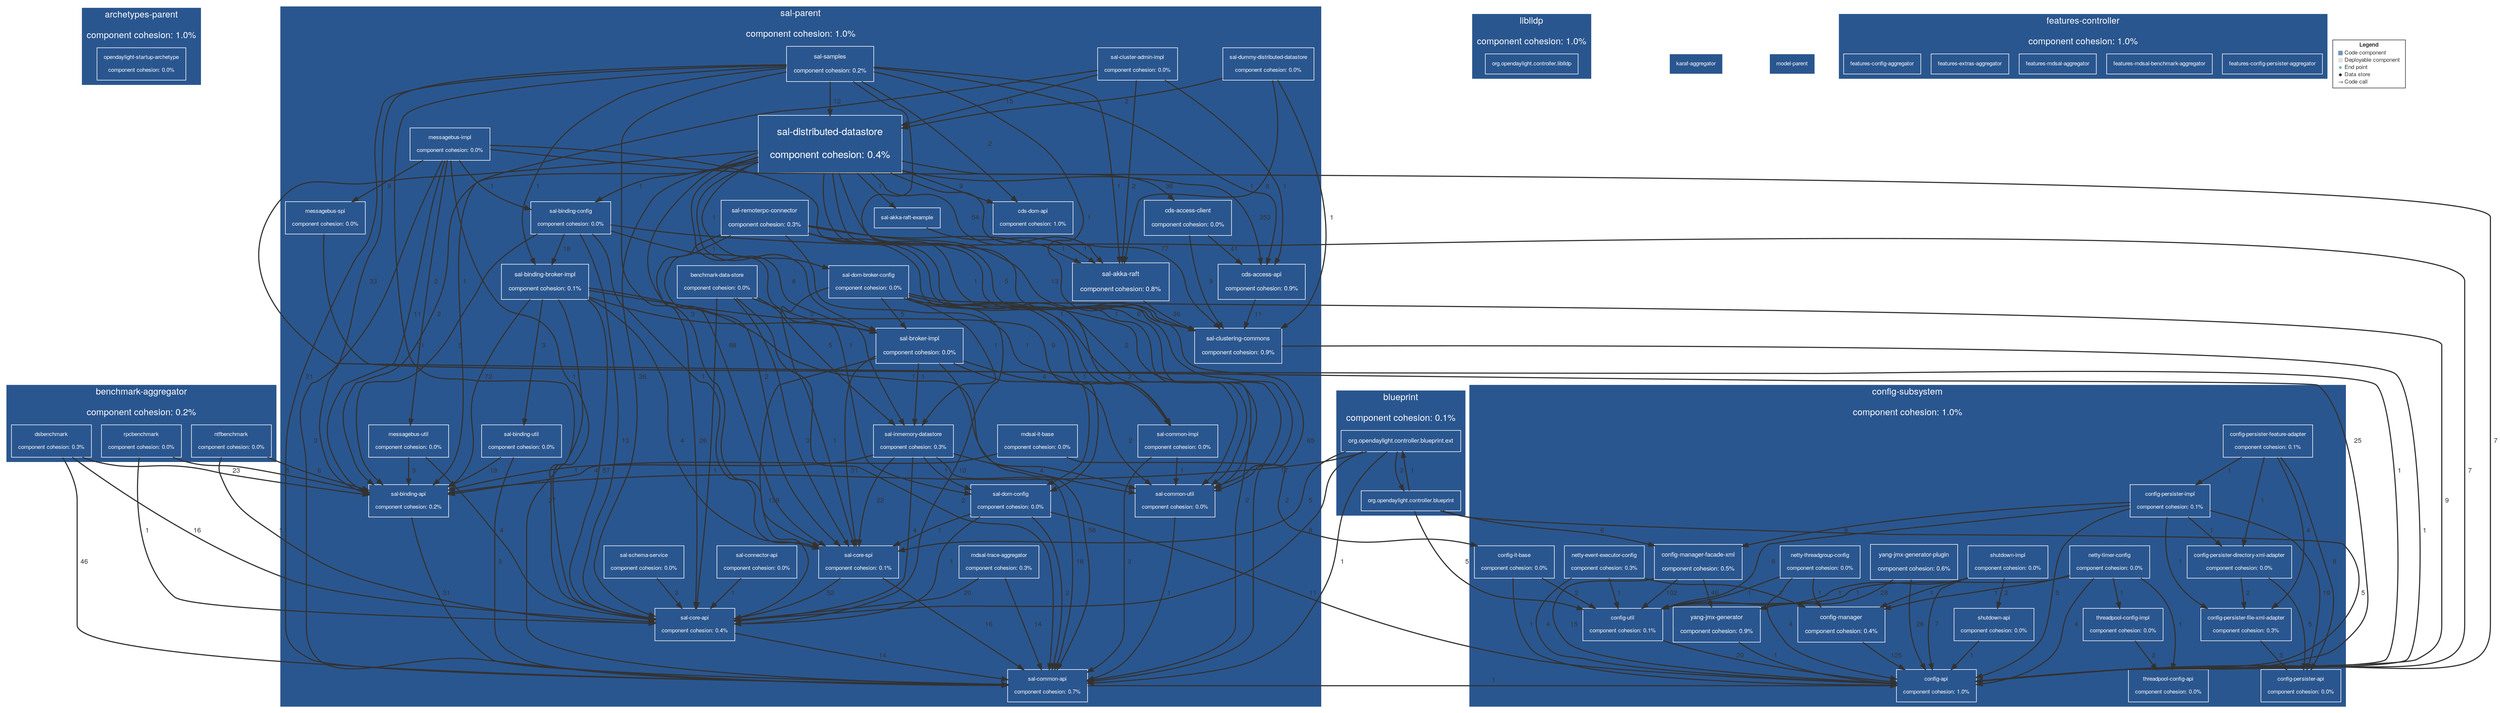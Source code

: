 digraph "Graph" {
compound=true
rankdir=TD
subgraph "cluster-org.opendaylight.controller.archetypes:archetypes-parent" {
style="filled"
color="#2A568F"
fontname="Helvetica Neue"
fontsize="16"
fontcolor="#FFFFFF"
label="archetypes-parent

component cohesion: 1.0%"
"org.opendaylight.controller:opendaylight-startup-archetype@org.opendaylight.controller.archetypes:archetypes-parent" [ shape="box" style="filled" fillcolor="#2A568F" penwidth="1" color="#FFFFFF" fontname="Helvetica Neue" fontcolor="#FFFFFF" fontsize="10" margin="0.16" label="opendaylight-startup-archetype

component cohesion: 0.0%" ]
}
subgraph "cluster-org.opendaylight.controller:config-subsystem" {
style="filled"
color="#2A568F"
fontname="Helvetica Neue"
fontsize="16"
fontcolor="#FFFFFF"
label="config-subsystem

component cohesion: 1.0%"
"org.opendaylight.controller:config-manager@org.opendaylight.controller:config-subsystem" [ shape="box" style="filled" fillcolor="#2A568F" penwidth="1" color="#FFFFFF" fontname="Helvetica Neue" fontcolor="#FFFFFF" fontsize="11" margin="0.176" label="config-manager

component cohesion: 0.4%" ]
"org.opendaylight.controller:threadpool-config-impl@org.opendaylight.controller:config-subsystem" [ shape="box" style="filled" fillcolor="#2A568F" penwidth="1" color="#FFFFFF" fontname="Helvetica Neue" fontcolor="#FFFFFF" fontsize="10" margin="0.16" label="threadpool-config-impl

component cohesion: 0.0%" ]
"org.opendaylight.controller:config-persister-file-xml-adapter@org.opendaylight.controller:config-subsystem" [ shape="box" style="filled" fillcolor="#2A568F" penwidth="1" color="#FFFFFF" fontname="Helvetica Neue" fontcolor="#FFFFFF" fontsize="10" margin="0.16" label="config-persister-file-xml-adapter

component cohesion: 0.3%" ]
"org.opendaylight.controller:netty-timer-config@org.opendaylight.controller:config-subsystem" [ shape="box" style="filled" fillcolor="#2A568F" penwidth="1" color="#FFFFFF" fontname="Helvetica Neue" fontcolor="#FFFFFF" fontsize="10" margin="0.16" label="netty-timer-config

component cohesion: 0.0%" ]
"org.opendaylight.controller:yang-jmx-generator-plugin@org.opendaylight.controller:config-subsystem" [ shape="box" style="filled" fillcolor="#2A568F" penwidth="1" color="#FFFFFF" fontname="Helvetica Neue" fontcolor="#FFFFFF" fontsize="11" margin="0.176" label="yang-jmx-generator-plugin

component cohesion: 0.6%" ]
"org.opendaylight.controller:config-util@org.opendaylight.controller:config-subsystem" [ shape="box" style="filled" fillcolor="#2A568F" penwidth="1" color="#FFFFFF" fontname="Helvetica Neue" fontcolor="#FFFFFF" fontsize="10" margin="0.16" label="config-util

component cohesion: 0.1%" ]
"org.opendaylight.controller:shutdown-api@org.opendaylight.controller:config-subsystem" [ shape="box" style="filled" fillcolor="#2A568F" penwidth="1" color="#FFFFFF" fontname="Helvetica Neue" fontcolor="#FFFFFF" fontsize="10" margin="0.16" label="shutdown-api

component cohesion: 0.0%" ]
"org.opendaylight.controller:config-persister-feature-adapter@org.opendaylight.controller:config-subsystem" [ shape="box" style="filled" fillcolor="#2A568F" penwidth="1" color="#FFFFFF" fontname="Helvetica Neue" fontcolor="#FFFFFF" fontsize="10" margin="0.16" label="config-persister-feature-adapter

component cohesion: 0.1%" ]
"org.opendaylight.controller:config-persister-directory-xml-adapter@org.opendaylight.controller:config-subsystem" [ shape="box" style="filled" fillcolor="#2A568F" penwidth="1" color="#FFFFFF" fontname="Helvetica Neue" fontcolor="#FFFFFF" fontsize="10" margin="0.16" label="config-persister-directory-xml-adapter

component cohesion: 0.0%" ]
"org.opendaylight.controller:config-api@org.opendaylight.controller:config-subsystem" [ shape="box" style="filled" fillcolor="#2A568F" penwidth="1" color="#FFFFFF" fontname="Helvetica Neue" fontcolor="#FFFFFF" fontsize="10" margin="0.16" label="config-api

component cohesion: 1.0%" ]
"org.opendaylight.controller:config-persister-api@org.opendaylight.controller:config-subsystem" [ shape="box" style="filled" fillcolor="#2A568F" penwidth="1" color="#FFFFFF" fontname="Helvetica Neue" fontcolor="#FFFFFF" fontsize="10" margin="0.16" label="config-persister-api

component cohesion: 0.0%" ]
"org.opendaylight.controller:threadpool-config-api@org.opendaylight.controller:config-subsystem" [ shape="box" style="filled" fillcolor="#2A568F" penwidth="1" color="#FFFFFF" fontname="Helvetica Neue" fontcolor="#FFFFFF" fontsize="10" margin="0.16" label="threadpool-config-api

component cohesion: 0.0%" ]
"org.opendaylight.controller:config-manager-facade-xml@org.opendaylight.controller:config-subsystem" [ shape="box" style="filled" fillcolor="#2A568F" penwidth="1" color="#FFFFFF" fontname="Helvetica Neue" fontcolor="#FFFFFF" fontsize="11" margin="0.176" label="config-manager-facade-xml

component cohesion: 0.5%" ]
"org.opendaylight.controller:shutdown-impl@org.opendaylight.controller:config-subsystem" [ shape="box" style="filled" fillcolor="#2A568F" penwidth="1" color="#FFFFFF" fontname="Helvetica Neue" fontcolor="#FFFFFF" fontsize="10" margin="0.16" label="shutdown-impl

component cohesion: 0.0%" ]
"org.opendaylight.controller:config-it-base@org.opendaylight.controller:config-subsystem" [ shape="box" style="filled" fillcolor="#2A568F" penwidth="1" color="#FFFFFF" fontname="Helvetica Neue" fontcolor="#FFFFFF" fontsize="10" margin="0.16" label="config-it-base

component cohesion: 0.0%" ]
"org.opendaylight.controller:config-persister-impl@org.opendaylight.controller:config-subsystem" [ shape="box" style="filled" fillcolor="#2A568F" penwidth="1" color="#FFFFFF" fontname="Helvetica Neue" fontcolor="#FFFFFF" fontsize="10" margin="0.16" label="config-persister-impl

component cohesion: 0.1%" ]
"org.opendaylight.controller:netty-threadgroup-config@org.opendaylight.controller:config-subsystem" [ shape="box" style="filled" fillcolor="#2A568F" penwidth="1" color="#FFFFFF" fontname="Helvetica Neue" fontcolor="#FFFFFF" fontsize="10" margin="0.16" label="netty-threadgroup-config

component cohesion: 0.0%" ]
"org.opendaylight.controller:netty-event-executor-config@org.opendaylight.controller:config-subsystem" [ shape="box" style="filled" fillcolor="#2A568F" penwidth="1" color="#FFFFFF" fontname="Helvetica Neue" fontcolor="#FFFFFF" fontsize="10" margin="0.16" label="netty-event-executor-config

component cohesion: 0.3%" ]
"org.opendaylight.controller:yang-jmx-generator@org.opendaylight.controller:config-subsystem" [ shape="box" style="filled" fillcolor="#2A568F" penwidth="1" color="#FFFFFF" fontname="Helvetica Neue" fontcolor="#FFFFFF" fontsize="11" margin="0.176" label="yang-jmx-generator

component cohesion: 0.9%" ]
}
subgraph "cluster-org.opendaylight.controller:benchmark-aggregator" {
style="filled"
color="#2A568F"
fontname="Helvetica Neue"
fontsize="16"
fontcolor="#FFFFFF"
label="benchmark-aggregator

component cohesion: 0.2%"
"org.opendaylight.controller:ntfbenchmark@org.opendaylight.controller:benchmark-aggregator" [ shape="box" style="filled" fillcolor="#2A568F" penwidth="1" color="#FFFFFF" fontname="Helvetica Neue" fontcolor="#FFFFFF" fontsize="10" margin="0.16" label="ntfbenchmark

component cohesion: 0.0%" ]
"org.opendaylight.controller:rpcbenchmark@org.opendaylight.controller:benchmark-aggregator" [ shape="box" style="filled" fillcolor="#2A568F" penwidth="1" color="#FFFFFF" fontname="Helvetica Neue" fontcolor="#FFFFFF" fontsize="10" margin="0.16" label="rpcbenchmark

component cohesion: 0.0%" ]
"org.opendaylight.controller:dsbenchmark@org.opendaylight.controller:benchmark-aggregator" [ shape="box" style="filled" fillcolor="#2A568F" penwidth="1" color="#FFFFFF" fontname="Helvetica Neue" fontcolor="#FFFFFF" fontsize="10" margin="0.16" label="dsbenchmark

component cohesion: 0.3%" ]
}
subgraph "cluster-org.opendaylight.controller:blueprint" {
style="filled"
color="#2A568F"
fontname="Helvetica Neue"
fontsize="16"
fontcolor="#FFFFFF"
label="blueprint

component cohesion: 0.1%"
"org.opendaylight.controller.blueprint.ext@org.opendaylight.controller:blueprint" [ shape="box" style="filled" fillcolor="#2A568F" penwidth="1" color="#FFFFFF" fontname="Helvetica Neue" fontcolor="#FFFFFF" fontsize="11" margin="0.176" label="org.opendaylight.controller.blueprint.ext" ]
"org.opendaylight.controller.blueprint@org.opendaylight.controller:blueprint" [ shape="box" style="filled" fillcolor="#2A568F" penwidth="1" color="#FFFFFF" fontname="Helvetica Neue" fontcolor="#FFFFFF" fontsize="10" margin="0.16" label="org.opendaylight.controller.blueprint" ]
}
subgraph "cluster-org.opendaylight.controller:liblldp" {
style="filled"
color="#2A568F"
fontname="Helvetica Neue"
fontsize="16"
fontcolor="#FFFFFF"
label="liblldp

component cohesion: 1.0%"
"org.opendaylight.controller.liblldp@org.opendaylight.controller:liblldp" [ shape="box" style="filled" fillcolor="#2A568F" penwidth="1" color="#FFFFFF" fontname="Helvetica Neue" fontcolor="#FFFFFF" fontsize="10" margin="0.16" label="org.opendaylight.controller.liblldp" ]
}
"org.opendaylight.controller:karaf-aggregator@NOT_DEPLOYED" [ shape="box" style="filled" fillcolor="#2A568F" penwidth="1" color="#FFFFFF" fontname="Helvetica Neue" fontcolor="#FFFFFF" fontsize="10" margin="0.16" label="karaf-aggregator" ]
"org.opendaylight.controller.model:model-parent@NOT_DEPLOYED" [ shape="box" style="filled" fillcolor="#2A568F" penwidth="1" color="#FFFFFF" fontname="Helvetica Neue" fontcolor="#FFFFFF" fontsize="10" margin="0.16" label="model-parent" ]
subgraph "cluster-org.opendaylight.controller:sal-parent" {
style="filled"
color="#2A568F"
fontname="Helvetica Neue"
fontsize="16"
fontcolor="#FFFFFF"
label="sal-parent

component cohesion: 1.0%"
"org.opendaylight.controller:sal-core-spi@org.opendaylight.controller:sal-parent" [ shape="box" style="filled" fillcolor="#2A568F" penwidth="1" color="#FFFFFF" fontname="Helvetica Neue" fontcolor="#FFFFFF" fontsize="10" margin="0.16" label="sal-core-spi

component cohesion: 0.1%" ]
"org.opendaylight.controller:sal-dom-broker-config@org.opendaylight.controller:sal-parent" [ shape="box" style="filled" fillcolor="#2A568F" penwidth="1" color="#FFFFFF" fontname="Helvetica Neue" fontcolor="#FFFFFF" fontsize="10" margin="0.16" label="sal-dom-broker-config

component cohesion: 0.0%" ]
"org.opendaylight.controller:sal-dom-config@org.opendaylight.controller:sal-parent" [ shape="box" style="filled" fillcolor="#2A568F" penwidth="1" color="#FFFFFF" fontname="Helvetica Neue" fontcolor="#FFFFFF" fontsize="10" margin="0.16" label="sal-dom-config

component cohesion: 0.0%" ]
"org.opendaylight.controller:sal-cluster-admin-impl@org.opendaylight.controller:sal-parent" [ shape="box" style="filled" fillcolor="#2A568F" penwidth="1" color="#FFFFFF" fontname="Helvetica Neue" fontcolor="#FFFFFF" fontsize="10" margin="0.16" label="sal-cluster-admin-impl

component cohesion: 0.0%" ]
"org.opendaylight.controller:cds-access-client@org.opendaylight.controller:sal-parent" [ shape="box" style="filled" fillcolor="#2A568F" penwidth="1" color="#FFFFFF" fontname="Helvetica Neue" fontcolor="#FFFFFF" fontsize="11" margin="0.176" label="cds-access-client

component cohesion: 0.0%" ]
"org.opendaylight.controller:sal-binding-broker-impl@org.opendaylight.controller:sal-parent" [ shape="box" style="filled" fillcolor="#2A568F" penwidth="1" color="#FFFFFF" fontname="Helvetica Neue" fontcolor="#FFFFFF" fontsize="11" margin="0.176" label="sal-binding-broker-impl

component cohesion: 0.1%" ]
"org.opendaylight.controller:sal-core-api@org.opendaylight.controller:sal-parent" [ shape="box" style="filled" fillcolor="#2A568F" penwidth="1" color="#FFFFFF" fontname="Helvetica Neue" fontcolor="#FFFFFF" fontsize="10" margin="0.16" label="sal-core-api

component cohesion: 0.4%" ]
"org.opendaylight.controller:sal-remoterpc-connector@org.opendaylight.controller:sal-parent" [ shape="box" style="filled" fillcolor="#2A568F" penwidth="1" color="#FFFFFF" fontname="Helvetica Neue" fontcolor="#FFFFFF" fontsize="11" margin="0.176" label="sal-remoterpc-connector

component cohesion: 0.3%" ]
"org.opendaylight.controller:cds-dom-api@org.opendaylight.controller:sal-parent" [ shape="box" style="filled" fillcolor="#2A568F" penwidth="1" color="#FFFFFF" fontname="Helvetica Neue" fontcolor="#FFFFFF" fontsize="10" margin="0.16" label="cds-dom-api

component cohesion: 1.0%" ]
"org.opendaylight.controller:sal-common-impl@org.opendaylight.controller:sal-parent" [ shape="box" style="filled" fillcolor="#2A568F" penwidth="1" color="#FFFFFF" fontname="Helvetica Neue" fontcolor="#FFFFFF" fontsize="10" margin="0.16" label="sal-common-impl

component cohesion: 0.0%" ]
"org.opendaylight.controller:sal-clustering-commons@org.opendaylight.controller:sal-parent" [ shape="box" style="filled" fillcolor="#2A568F" penwidth="1" color="#FFFFFF" fontname="Helvetica Neue" fontcolor="#FFFFFF" fontsize="11" margin="0.176" label="sal-clustering-commons

component cohesion: 0.9%" ]
"org.opendaylight.controller:sal-broker-impl@org.opendaylight.controller:sal-parent" [ shape="box" style="filled" fillcolor="#2A568F" penwidth="1" color="#FFFFFF" fontname="Helvetica Neue" fontcolor="#FFFFFF" fontsize="11" margin="0.176" label="sal-broker-impl

component cohesion: 0.0%" ]
"org.opendaylight.controller:messagebus-spi@org.opendaylight.controller:sal-parent" [ shape="box" style="filled" fillcolor="#2A568F" penwidth="1" color="#FFFFFF" fontname="Helvetica Neue" fontcolor="#FFFFFF" fontsize="10" margin="0.16" label="messagebus-spi

component cohesion: 0.0%" ]
"org.opendaylight.controller:mdsal-trace-aggregator@org.opendaylight.controller:sal-parent" [ shape="box" style="filled" fillcolor="#2A568F" penwidth="1" color="#FFFFFF" fontname="Helvetica Neue" fontcolor="#FFFFFF" fontsize="10" margin="0.16" label="mdsal-trace-aggregator

component cohesion: 0.3%" ]
"org.opendaylight.controller:sal-binding-util@org.opendaylight.controller:sal-parent" [ shape="box" style="filled" fillcolor="#2A568F" penwidth="1" color="#FFFFFF" fontname="Helvetica Neue" fontcolor="#FFFFFF" fontsize="10" margin="0.16" label="sal-binding-util

component cohesion: 0.0%" ]
"org.opendaylight.controller:messagebus-impl@org.opendaylight.controller:sal-parent" [ shape="box" style="filled" fillcolor="#2A568F" penwidth="1" color="#FFFFFF" fontname="Helvetica Neue" fontcolor="#FFFFFF" fontsize="10" margin="0.16" label="messagebus-impl

component cohesion: 0.0%" ]
"org.opendaylight.controller:messagebus-util@org.opendaylight.controller:sal-parent" [ shape="box" style="filled" fillcolor="#2A568F" penwidth="1" color="#FFFFFF" fontname="Helvetica Neue" fontcolor="#FFFFFF" fontsize="10" margin="0.16" label="messagebus-util

component cohesion: 0.0%" ]
"org.opendaylight.controller:sal-binding-config@org.opendaylight.controller:sal-parent" [ shape="box" style="filled" fillcolor="#2A568F" penwidth="1" color="#FFFFFF" fontname="Helvetica Neue" fontcolor="#FFFFFF" fontsize="10" margin="0.16" label="sal-binding-config

component cohesion: 0.0%" ]
"org.opendaylight.controller:sal-binding-api@org.opendaylight.controller:sal-parent" [ shape="box" style="filled" fillcolor="#2A568F" penwidth="1" color="#FFFFFF" fontname="Helvetica Neue" fontcolor="#FFFFFF" fontsize="10" margin="0.16" label="sal-binding-api

component cohesion: 0.2%" ]
"org.opendaylight.controller:benchmark-data-store@org.opendaylight.controller:sal-parent" [ shape="box" style="filled" fillcolor="#2A568F" penwidth="1" color="#FFFFFF" fontname="Helvetica Neue" fontcolor="#FFFFFF" fontsize="10" margin="0.16" label="benchmark-data-store

component cohesion: 0.0%" ]
"org.opendaylight.controller:sal-inmemory-datastore@org.opendaylight.controller:sal-parent" [ shape="box" style="filled" fillcolor="#2A568F" penwidth="1" color="#FFFFFF" fontname="Helvetica Neue" fontcolor="#FFFFFF" fontsize="10" margin="0.16" label="sal-inmemory-datastore

component cohesion: 0.3%" ]
"org.opendaylight.controller.samples:sal-samples@org.opendaylight.controller:sal-parent" [ shape="box" style="filled" fillcolor="#2A568F" penwidth="1" color="#FFFFFF" fontname="Helvetica Neue" fontcolor="#FFFFFF" fontsize="11" margin="0.176" label="sal-samples

component cohesion: 0.2%" ]
"org.opendaylight.controller:sal-dummy-distributed-datastore@org.opendaylight.controller:sal-parent" [ shape="box" style="filled" fillcolor="#2A568F" penwidth="1" color="#FFFFFF" fontname="Helvetica Neue" fontcolor="#FFFFFF" fontsize="10" margin="0.16" label="sal-dummy-distributed-datastore

component cohesion: 0.0%" ]
"org.opendaylight.controller:sal-common-api@org.opendaylight.controller:sal-parent" [ shape="box" style="filled" fillcolor="#2A568F" penwidth="1" color="#FFFFFF" fontname="Helvetica Neue" fontcolor="#FFFFFF" fontsize="10" margin="0.16" label="sal-common-api

component cohesion: 0.7%" ]
"org.opendaylight.controller:sal-connector-api@org.opendaylight.controller:sal-parent" [ shape="box" style="filled" fillcolor="#2A568F" penwidth="1" color="#FFFFFF" fontname="Helvetica Neue" fontcolor="#FFFFFF" fontsize="10" margin="0.16" label="sal-connector-api

component cohesion: 0.0%" ]
"org.opendaylight.controller:sal-akka-raft@org.opendaylight.controller:sal-parent" [ shape="box" style="filled" fillcolor="#2A568F" penwidth="1" color="#FFFFFF" fontname="Helvetica Neue" fontcolor="#FFFFFF" fontsize="12" margin="0.192" label="sal-akka-raft

component cohesion: 0.8%" ]
"org.opendaylight.controller:mdsal-it-base@org.opendaylight.controller:sal-parent" [ shape="box" style="filled" fillcolor="#2A568F" penwidth="1" color="#FFFFFF" fontname="Helvetica Neue" fontcolor="#FFFFFF" fontsize="10" margin="0.16" label="mdsal-it-base

component cohesion: 0.0%" ]
"org.opendaylight.controller:sal-schema-service@org.opendaylight.controller:sal-parent" [ shape="box" style="filled" fillcolor="#2A568F" penwidth="1" color="#FFFFFF" fontname="Helvetica Neue" fontcolor="#FFFFFF" fontsize="10" margin="0.16" label="sal-schema-service

component cohesion: 0.0%" ]
"org.opendaylight.controller:sal-akka-raft-example@org.opendaylight.controller:sal-parent" [ shape="box" style="filled" fillcolor="#2A568F" penwidth="1" color="#FFFFFF" fontname="Helvetica Neue" fontcolor="#FFFFFF" fontsize="10" margin="0.16" label="sal-akka-raft-example" ]
"org.opendaylight.controller:sal-common-util@org.opendaylight.controller:sal-parent" [ shape="box" style="filled" fillcolor="#2A568F" penwidth="1" color="#FFFFFF" fontname="Helvetica Neue" fontcolor="#FFFFFF" fontsize="10" margin="0.16" label="sal-common-util

component cohesion: 0.0%" ]
"org.opendaylight.controller:cds-access-api@org.opendaylight.controller:sal-parent" [ shape="box" style="filled" fillcolor="#2A568F" penwidth="1" color="#FFFFFF" fontname="Helvetica Neue" fontcolor="#FFFFFF" fontsize="11" margin="0.176" label="cds-access-api

component cohesion: 0.9%" ]
"org.opendaylight.controller:sal-distributed-datastore@org.opendaylight.controller:sal-parent" [ shape="box" style="filled" fillcolor="#2A568F" penwidth="1" color="#FFFFFF" fontname="Helvetica Neue" fontcolor="#FFFFFF" fontsize="18" margin="0.28800000000000003" label="sal-distributed-datastore

component cohesion: 0.4%" ]
}
subgraph "cluster-org.opendaylight.controller:features-controller" {
style="filled"
color="#2A568F"
fontname="Helvetica Neue"
fontsize="16"
fontcolor="#FFFFFF"
label="features-controller

component cohesion: 1.0%"
"org.opendaylight.controller:features-config-persister-aggregator@org.opendaylight.controller:features-controller" [ shape="box" style="filled" fillcolor="#2A568F" penwidth="1" color="#FFFFFF" fontname="Helvetica Neue" fontcolor="#FFFFFF" fontsize="10" margin="0.16" label="features-config-persister-aggregator" ]
"org.opendaylight.controller:features-mdsal-benchmark-aggregator@org.opendaylight.controller:features-controller" [ shape="box" style="filled" fillcolor="#2A568F" penwidth="1" color="#FFFFFF" fontname="Helvetica Neue" fontcolor="#FFFFFF" fontsize="10" margin="0.16" label="features-mdsal-benchmark-aggregator" ]
"org.opendaylight.controller:features-mdsal-aggregator@org.opendaylight.controller:features-controller" [ shape="box" style="filled" fillcolor="#2A568F" penwidth="1" color="#FFFFFF" fontname="Helvetica Neue" fontcolor="#FFFFFF" fontsize="10" margin="0.16" label="features-mdsal-aggregator" ]
"org.opendaylight.controller:features-extras-aggregator@org.opendaylight.controller:features-controller" [ shape="box" style="filled" fillcolor="#2A568F" penwidth="1" color="#FFFFFF" fontname="Helvetica Neue" fontcolor="#FFFFFF" fontsize="10" margin="0.16" label="features-extras-aggregator" ]
"org.opendaylight.controller:features-config-aggregator@org.opendaylight.controller:features-controller" [ shape="box" style="filled" fillcolor="#2A568F" penwidth="1" color="#FFFFFF" fontname="Helvetica Neue" fontcolor="#FFFFFF" fontsize="10" margin="0.16" label="features-config-aggregator" ]
}
"org.opendaylight.controller:config-manager@org.opendaylight.controller:config-subsystem" -> "org.opendaylight.controller:config-api@org.opendaylight.controller:config-subsystem" [ penwidth="2" color="#323232" fontcolor="#323232" fontname="Helvetica Neue" fontsize="12" label="  125" ]
"org.opendaylight.controller:threadpool-config-impl@org.opendaylight.controller:config-subsystem" -> "org.opendaylight.controller:threadpool-config-api@org.opendaylight.controller:config-subsystem" [ penwidth="2" color="#323232" fontcolor="#323232" fontname="Helvetica Neue" fontsize="12" label="  3" ]
"org.opendaylight.controller:config-persister-file-xml-adapter@org.opendaylight.controller:config-subsystem" -> "org.opendaylight.controller:config-persister-api@org.opendaylight.controller:config-subsystem" [ penwidth="2" color="#323232" fontcolor="#323232" fontname="Helvetica Neue" fontsize="12" label="  5" ]
"org.opendaylight.controller:netty-timer-config@org.opendaylight.controller:config-subsystem" -> "org.opendaylight.controller:config-manager@org.opendaylight.controller:config-subsystem" [ penwidth="2" color="#323232" fontcolor="#323232" fontname="Helvetica Neue" fontsize="12" label="  1" ]
"org.opendaylight.controller:netty-timer-config@org.opendaylight.controller:config-subsystem" -> "org.opendaylight.controller:threadpool-config-impl@org.opendaylight.controller:config-subsystem" [ penwidth="2" color="#323232" fontcolor="#323232" fontname="Helvetica Neue" fontsize="12" label="  1" ]
"org.opendaylight.controller:netty-timer-config@org.opendaylight.controller:config-subsystem" -> "org.opendaylight.controller:config-util@org.opendaylight.controller:config-subsystem" [ penwidth="2" color="#323232" fontcolor="#323232" fontname="Helvetica Neue" fontsize="12" label="  1" ]
"org.opendaylight.controller:netty-timer-config@org.opendaylight.controller:config-subsystem" -> "org.opendaylight.controller:config-api@org.opendaylight.controller:config-subsystem" [ penwidth="2" color="#323232" fontcolor="#323232" fontname="Helvetica Neue" fontsize="12" label="  4" ]
"org.opendaylight.controller:netty-timer-config@org.opendaylight.controller:config-subsystem" -> "org.opendaylight.controller:threadpool-config-api@org.opendaylight.controller:config-subsystem" [ penwidth="2" color="#323232" fontcolor="#323232" fontname="Helvetica Neue" fontsize="12" label="  1" ]
"org.opendaylight.controller:yang-jmx-generator-plugin@org.opendaylight.controller:config-subsystem" -> "org.opendaylight.controller:config-api@org.opendaylight.controller:config-subsystem" [ penwidth="2" color="#323232" fontcolor="#323232" fontname="Helvetica Neue" fontsize="12" label="  28" ]
"org.opendaylight.controller:yang-jmx-generator-plugin@org.opendaylight.controller:config-subsystem" -> "org.opendaylight.controller:yang-jmx-generator@org.opendaylight.controller:config-subsystem" [ penwidth="2" color="#323232" fontcolor="#323232" fontname="Helvetica Neue" fontsize="12" label="  28" ]
"org.opendaylight.controller:config-util@org.opendaylight.controller:config-subsystem" -> "org.opendaylight.controller:config-api@org.opendaylight.controller:config-subsystem" [ penwidth="2" color="#323232" fontcolor="#323232" fontname="Helvetica Neue" fontsize="12" label="  20" ]
"org.opendaylight.controller:shutdown-api@org.opendaylight.controller:config-subsystem" -> "org.opendaylight.controller:config-api@org.opendaylight.controller:config-subsystem" [ penwidth="2" color="#323232" fontcolor="#323232" fontname="Helvetica Neue" fontsize="12" label="  1" ]
"org.opendaylight.controller:config-persister-feature-adapter@org.opendaylight.controller:config-subsystem" -> "org.opendaylight.controller:config-persister-file-xml-adapter@org.opendaylight.controller:config-subsystem" [ penwidth="2" color="#323232" fontcolor="#323232" fontname="Helvetica Neue" fontsize="12" label="  4" ]
"org.opendaylight.controller:config-persister-feature-adapter@org.opendaylight.controller:config-subsystem" -> "org.opendaylight.controller:config-persister-directory-xml-adapter@org.opendaylight.controller:config-subsystem" [ penwidth="2" color="#323232" fontcolor="#323232" fontname="Helvetica Neue" fontsize="12" label="  1" ]
"org.opendaylight.controller:config-persister-feature-adapter@org.opendaylight.controller:config-subsystem" -> "org.opendaylight.controller:config-persister-api@org.opendaylight.controller:config-subsystem" [ penwidth="2" color="#323232" fontcolor="#323232" fontname="Helvetica Neue" fontsize="12" label="  8" ]
"org.opendaylight.controller:config-persister-feature-adapter@org.opendaylight.controller:config-subsystem" -> "org.opendaylight.controller:config-persister-impl@org.opendaylight.controller:config-subsystem" [ penwidth="2" color="#323232" fontcolor="#323232" fontname="Helvetica Neue" fontsize="12" label="  1" ]
"org.opendaylight.controller:config-persister-directory-xml-adapter@org.opendaylight.controller:config-subsystem" -> "org.opendaylight.controller:config-persister-file-xml-adapter@org.opendaylight.controller:config-subsystem" [ penwidth="2" color="#323232" fontcolor="#323232" fontname="Helvetica Neue" fontsize="12" label="  2" ]
"org.opendaylight.controller:config-persister-directory-xml-adapter@org.opendaylight.controller:config-subsystem" -> "org.opendaylight.controller:config-persister-api@org.opendaylight.controller:config-subsystem" [ penwidth="2" color="#323232" fontcolor="#323232" fontname="Helvetica Neue" fontsize="12" label="  5" ]
"org.opendaylight.controller:config-manager-facade-xml@org.opendaylight.controller:config-subsystem" -> "org.opendaylight.controller:config-util@org.opendaylight.controller:config-subsystem" [ penwidth="2" color="#323232" fontcolor="#323232" fontname="Helvetica Neue" fontsize="12" label="  102" ]
"org.opendaylight.controller:config-manager-facade-xml@org.opendaylight.controller:config-subsystem" -> "org.opendaylight.controller:config-api@org.opendaylight.controller:config-subsystem" [ penwidth="2" color="#323232" fontcolor="#323232" fontname="Helvetica Neue" fontsize="12" label="  15" ]
"org.opendaylight.controller:config-manager-facade-xml@org.opendaylight.controller:config-subsystem" -> "org.opendaylight.controller:yang-jmx-generator@org.opendaylight.controller:config-subsystem" [ penwidth="2" color="#323232" fontcolor="#323232" fontname="Helvetica Neue" fontsize="12" label="  46" ]
"org.opendaylight.controller:shutdown-impl@org.opendaylight.controller:config-subsystem" -> "org.opendaylight.controller:config-manager@org.opendaylight.controller:config-subsystem" [ penwidth="2" color="#323232" fontcolor="#323232" fontname="Helvetica Neue" fontsize="12" label="  1" ]
"org.opendaylight.controller:shutdown-impl@org.opendaylight.controller:config-subsystem" -> "org.opendaylight.controller:config-util@org.opendaylight.controller:config-subsystem" [ penwidth="2" color="#323232" fontcolor="#323232" fontname="Helvetica Neue" fontsize="12" label="  1" ]
"org.opendaylight.controller:shutdown-impl@org.opendaylight.controller:config-subsystem" -> "org.opendaylight.controller:shutdown-api@org.opendaylight.controller:config-subsystem" [ penwidth="2" color="#323232" fontcolor="#323232" fontname="Helvetica Neue" fontsize="12" label="  2" ]
"org.opendaylight.controller:shutdown-impl@org.opendaylight.controller:config-subsystem" -> "org.opendaylight.controller:config-api@org.opendaylight.controller:config-subsystem" [ penwidth="2" color="#323232" fontcolor="#323232" fontname="Helvetica Neue" fontsize="12" label="  7" ]
"org.opendaylight.controller:config-it-base@org.opendaylight.controller:config-subsystem" -> "org.opendaylight.controller:config-util@org.opendaylight.controller:config-subsystem" [ penwidth="2" color="#323232" fontcolor="#323232" fontname="Helvetica Neue" fontsize="12" label="  2" ]
"org.opendaylight.controller:config-it-base@org.opendaylight.controller:config-subsystem" -> "org.opendaylight.controller:config-api@org.opendaylight.controller:config-subsystem" [ penwidth="2" color="#323232" fontcolor="#323232" fontname="Helvetica Neue" fontsize="12" label="  1" ]
"org.opendaylight.controller:config-persister-impl@org.opendaylight.controller:config-subsystem" -> "org.opendaylight.controller:config-persister-file-xml-adapter@org.opendaylight.controller:config-subsystem" [ penwidth="2" color="#323232" fontcolor="#323232" fontname="Helvetica Neue" fontsize="12" label="  1" ]
"org.opendaylight.controller:config-persister-impl@org.opendaylight.controller:config-subsystem" -> "org.opendaylight.controller:config-util@org.opendaylight.controller:config-subsystem" [ penwidth="2" color="#323232" fontcolor="#323232" fontname="Helvetica Neue" fontsize="12" label="  8" ]
"org.opendaylight.controller:config-persister-impl@org.opendaylight.controller:config-subsystem" -> "org.opendaylight.controller:config-persister-directory-xml-adapter@org.opendaylight.controller:config-subsystem" [ penwidth="2" color="#323232" fontcolor="#323232" fontname="Helvetica Neue" fontsize="12" label="  1" ]
"org.opendaylight.controller:config-persister-impl@org.opendaylight.controller:config-subsystem" -> "org.opendaylight.controller:config-api@org.opendaylight.controller:config-subsystem" [ penwidth="2" color="#323232" fontcolor="#323232" fontname="Helvetica Neue" fontsize="12" label="  5" ]
"org.opendaylight.controller:config-persister-impl@org.opendaylight.controller:config-subsystem" -> "org.opendaylight.controller:config-persister-api@org.opendaylight.controller:config-subsystem" [ penwidth="2" color="#323232" fontcolor="#323232" fontname="Helvetica Neue" fontsize="12" label="  19" ]
"org.opendaylight.controller:config-persister-impl@org.opendaylight.controller:config-subsystem" -> "org.opendaylight.controller:config-manager-facade-xml@org.opendaylight.controller:config-subsystem" [ penwidth="2" color="#323232" fontcolor="#323232" fontname="Helvetica Neue" fontsize="12" label="  8" ]
"org.opendaylight.controller:netty-threadgroup-config@org.opendaylight.controller:config-subsystem" -> "org.opendaylight.controller:config-manager@org.opendaylight.controller:config-subsystem" [ penwidth="2" color="#323232" fontcolor="#323232" fontname="Helvetica Neue" fontsize="12" label="  1" ]
"org.opendaylight.controller:netty-threadgroup-config@org.opendaylight.controller:config-subsystem" -> "org.opendaylight.controller:config-util@org.opendaylight.controller:config-subsystem" [ penwidth="2" color="#323232" fontcolor="#323232" fontname="Helvetica Neue" fontsize="12" label="  1" ]
"org.opendaylight.controller:netty-threadgroup-config@org.opendaylight.controller:config-subsystem" -> "org.opendaylight.controller:config-api@org.opendaylight.controller:config-subsystem" [ penwidth="2" color="#323232" fontcolor="#323232" fontname="Helvetica Neue" fontsize="12" label="  4" ]
"org.opendaylight.controller:netty-event-executor-config@org.opendaylight.controller:config-subsystem" -> "org.opendaylight.controller:config-manager@org.opendaylight.controller:config-subsystem" [ penwidth="2" color="#323232" fontcolor="#323232" fontname="Helvetica Neue" fontsize="12" label="  1" ]
"org.opendaylight.controller:netty-event-executor-config@org.opendaylight.controller:config-subsystem" -> "org.opendaylight.controller:config-util@org.opendaylight.controller:config-subsystem" [ penwidth="2" color="#323232" fontcolor="#323232" fontname="Helvetica Neue" fontsize="12" label="  1" ]
"org.opendaylight.controller:netty-event-executor-config@org.opendaylight.controller:config-subsystem" -> "org.opendaylight.controller:config-api@org.opendaylight.controller:config-subsystem" [ penwidth="2" color="#323232" fontcolor="#323232" fontname="Helvetica Neue" fontsize="12" label="  4" ]
"org.opendaylight.controller:yang-jmx-generator@org.opendaylight.controller:config-subsystem" -> "org.opendaylight.controller:config-api@org.opendaylight.controller:config-subsystem" [ penwidth="2" color="#323232" fontcolor="#323232" fontname="Helvetica Neue" fontsize="12" label="  1" ]
"org.opendaylight.controller:ntfbenchmark@org.opendaylight.controller:benchmark-aggregator" -> "org.opendaylight.controller:sal-core-api@org.opendaylight.controller:sal-parent" [ penwidth="2" color="#323232" fontcolor="#323232" fontname="Helvetica Neue" fontsize="12" label="  1" ]
"org.opendaylight.controller:ntfbenchmark@org.opendaylight.controller:benchmark-aggregator" -> "org.opendaylight.controller:sal-binding-api@org.opendaylight.controller:sal-parent" [ penwidth="2" color="#323232" fontcolor="#323232" fontname="Helvetica Neue" fontsize="12" label="  6" ]
"org.opendaylight.controller:rpcbenchmark@org.opendaylight.controller:benchmark-aggregator" -> "org.opendaylight.controller:sal-core-api@org.opendaylight.controller:sal-parent" [ penwidth="2" color="#323232" fontcolor="#323232" fontname="Helvetica Neue" fontsize="12" label="  1" ]
"org.opendaylight.controller:rpcbenchmark@org.opendaylight.controller:benchmark-aggregator" -> "org.opendaylight.controller:sal-binding-api@org.opendaylight.controller:sal-parent" [ penwidth="2" color="#323232" fontcolor="#323232" fontname="Helvetica Neue" fontsize="12" label="  5" ]
"org.opendaylight.controller:dsbenchmark@org.opendaylight.controller:benchmark-aggregator" -> "org.opendaylight.controller:sal-core-api@org.opendaylight.controller:sal-parent" [ penwidth="2" color="#323232" fontcolor="#323232" fontname="Helvetica Neue" fontsize="12" label="  16" ]
"org.opendaylight.controller:dsbenchmark@org.opendaylight.controller:benchmark-aggregator" -> "org.opendaylight.controller:sal-binding-api@org.opendaylight.controller:sal-parent" [ penwidth="2" color="#323232" fontcolor="#323232" fontname="Helvetica Neue" fontsize="12" label="  23" ]
"org.opendaylight.controller:dsbenchmark@org.opendaylight.controller:benchmark-aggregator" -> "org.opendaylight.controller:sal-common-api@org.opendaylight.controller:sal-parent" [ penwidth="2" color="#323232" fontcolor="#323232" fontname="Helvetica Neue" fontsize="12" label="  46" ]
"org.opendaylight.controller.blueprint.ext@org.opendaylight.controller:blueprint" -> "org.opendaylight.controller.blueprint@org.opendaylight.controller:blueprint" [ penwidth="2" color="#323232" fontcolor="#323232" fontname="Helvetica Neue" fontsize="12" label="  3" ]
"org.opendaylight.controller.blueprint.ext@org.opendaylight.controller:blueprint" -> "org.opendaylight.controller:sal-core-spi@org.opendaylight.controller:sal-parent" [ penwidth="2" color="#323232" fontcolor="#323232" fontname="Helvetica Neue" fontsize="12" label="  5" ]
"org.opendaylight.controller.blueprint.ext@org.opendaylight.controller:blueprint" -> "org.opendaylight.controller:sal-core-api@org.opendaylight.controller:sal-parent" [ penwidth="2" color="#323232" fontcolor="#323232" fontname="Helvetica Neue" fontsize="12" label="  8" ]
"org.opendaylight.controller.blueprint.ext@org.opendaylight.controller:blueprint" -> "org.opendaylight.controller:sal-binding-api@org.opendaylight.controller:sal-parent" [ penwidth="2" color="#323232" fontcolor="#323232" fontname="Helvetica Neue" fontsize="12" label="  17" ]
"org.opendaylight.controller.blueprint.ext@org.opendaylight.controller:blueprint" -> "org.opendaylight.controller:sal-common-api@org.opendaylight.controller:sal-parent" [ penwidth="2" color="#323232" fontcolor="#323232" fontname="Helvetica Neue" fontsize="12" label="  1" ]
"org.opendaylight.controller.blueprint@org.opendaylight.controller:blueprint" -> "org.opendaylight.controller:config-util@org.opendaylight.controller:config-subsystem" [ penwidth="2" color="#323232" fontcolor="#323232" fontname="Helvetica Neue" fontsize="12" label="  5" ]
"org.opendaylight.controller.blueprint@org.opendaylight.controller:blueprint" -> "org.opendaylight.controller:config-api@org.opendaylight.controller:config-subsystem" [ penwidth="2" color="#323232" fontcolor="#323232" fontname="Helvetica Neue" fontsize="12" label="  5" ]
"org.opendaylight.controller.blueprint@org.opendaylight.controller:blueprint" -> "org.opendaylight.controller:config-manager-facade-xml@org.opendaylight.controller:config-subsystem" [ penwidth="2" color="#323232" fontcolor="#323232" fontname="Helvetica Neue" fontsize="12" label="  6" ]
"org.opendaylight.controller.blueprint@org.opendaylight.controller:blueprint" -> "org.opendaylight.controller.blueprint.ext@org.opendaylight.controller:blueprint" [ penwidth="2" color="#323232" fontcolor="#323232" fontname="Helvetica Neue" fontsize="12" label="  1" ]
"org.opendaylight.controller:sal-core-spi@org.opendaylight.controller:sal-parent" -> "org.opendaylight.controller:sal-core-api@org.opendaylight.controller:sal-parent" [ penwidth="2" color="#323232" fontcolor="#323232" fontname="Helvetica Neue" fontsize="12" label="  52" ]
"org.opendaylight.controller:sal-core-spi@org.opendaylight.controller:sal-parent" -> "org.opendaylight.controller:sal-common-api@org.opendaylight.controller:sal-parent" [ penwidth="2" color="#323232" fontcolor="#323232" fontname="Helvetica Neue" fontsize="12" label="  16" ]
"org.opendaylight.controller:sal-dom-broker-config@org.opendaylight.controller:sal-parent" -> "org.opendaylight.controller:config-api@org.opendaylight.controller:config-subsystem" [ penwidth="2" color="#323232" fontcolor="#323232" fontname="Helvetica Neue" fontsize="12" label="  9" ]
"org.opendaylight.controller:sal-dom-broker-config@org.opendaylight.controller:sal-parent" -> "org.opendaylight.controller:sal-core-spi@org.opendaylight.controller:sal-parent" [ penwidth="2" color="#323232" fontcolor="#323232" fontname="Helvetica Neue" fontsize="12" label="  1" ]
"org.opendaylight.controller:sal-dom-broker-config@org.opendaylight.controller:sal-parent" -> "org.opendaylight.controller:sal-dom-config@org.opendaylight.controller:sal-parent" [ penwidth="2" color="#323232" fontcolor="#323232" fontname="Helvetica Neue" fontsize="12" label="  1" ]
"org.opendaylight.controller:sal-dom-broker-config@org.opendaylight.controller:sal-parent" -> "org.opendaylight.controller:sal-core-api@org.opendaylight.controller:sal-parent" [ penwidth="2" color="#323232" fontcolor="#323232" fontname="Helvetica Neue" fontsize="12" label="  10" ]
"org.opendaylight.controller:sal-dom-broker-config@org.opendaylight.controller:sal-parent" -> "org.opendaylight.controller:sal-broker-impl@org.opendaylight.controller:sal-parent" [ penwidth="2" color="#323232" fontcolor="#323232" fontname="Helvetica Neue" fontsize="12" label="  5" ]
"org.opendaylight.controller:sal-dom-broker-config@org.opendaylight.controller:sal-parent" -> "org.opendaylight.controller:sal-inmemory-datastore@org.opendaylight.controller:sal-parent" [ penwidth="2" color="#323232" fontcolor="#323232" fontname="Helvetica Neue" fontsize="12" label="  1" ]
"org.opendaylight.controller:sal-dom-broker-config@org.opendaylight.controller:sal-parent" -> "org.opendaylight.controller:sal-common-api@org.opendaylight.controller:sal-parent" [ penwidth="2" color="#323232" fontcolor="#323232" fontname="Helvetica Neue" fontsize="12" label="  2" ]
"org.opendaylight.controller:sal-dom-broker-config@org.opendaylight.controller:sal-parent" -> "org.opendaylight.controller:sal-common-util@org.opendaylight.controller:sal-parent" [ penwidth="2" color="#323232" fontcolor="#323232" fontname="Helvetica Neue" fontsize="12" label="  2" ]
"org.opendaylight.controller:sal-dom-config@org.opendaylight.controller:sal-parent" -> "org.opendaylight.controller:config-api@org.opendaylight.controller:config-subsystem" [ penwidth="2" color="#323232" fontcolor="#323232" fontname="Helvetica Neue" fontsize="12" label="  11" ]
"org.opendaylight.controller:sal-dom-config@org.opendaylight.controller:sal-parent" -> "org.opendaylight.controller:sal-core-spi@org.opendaylight.controller:sal-parent" [ penwidth="2" color="#323232" fontcolor="#323232" fontname="Helvetica Neue" fontsize="12" label="  1" ]
"org.opendaylight.controller:sal-dom-config@org.opendaylight.controller:sal-parent" -> "org.opendaylight.controller:sal-core-api@org.opendaylight.controller:sal-parent" [ penwidth="2" color="#323232" fontcolor="#323232" fontname="Helvetica Neue" fontsize="12" label="  1" ]
"org.opendaylight.controller:sal-dom-config@org.opendaylight.controller:sal-parent" -> "org.opendaylight.controller:sal-common-api@org.opendaylight.controller:sal-parent" [ penwidth="2" color="#323232" fontcolor="#323232" fontname="Helvetica Neue" fontsize="12" label="  2" ]
"org.opendaylight.controller:sal-cluster-admin-impl@org.opendaylight.controller:sal-parent" -> "org.opendaylight.controller:sal-binding-api@org.opendaylight.controller:sal-parent" [ penwidth="2" color="#323232" fontcolor="#323232" fontname="Helvetica Neue" fontsize="12" label="  1" ]
"org.opendaylight.controller:sal-cluster-admin-impl@org.opendaylight.controller:sal-parent" -> "org.opendaylight.controller:sal-akka-raft@org.opendaylight.controller:sal-parent" [ penwidth="2" color="#323232" fontcolor="#323232" fontname="Helvetica Neue" fontsize="12" label="  2" ]
"org.opendaylight.controller:sal-cluster-admin-impl@org.opendaylight.controller:sal-parent" -> "org.opendaylight.controller:cds-access-api@org.opendaylight.controller:sal-parent" [ penwidth="2" color="#323232" fontcolor="#323232" fontname="Helvetica Neue" fontsize="12" label="  1" ]
"org.opendaylight.controller:sal-cluster-admin-impl@org.opendaylight.controller:sal-parent" -> "org.opendaylight.controller:sal-distributed-datastore@org.opendaylight.controller:sal-parent" [ penwidth="2" color="#323232" fontcolor="#323232" fontname="Helvetica Neue" fontsize="12" label="  15" ]
"org.opendaylight.controller:cds-access-client@org.opendaylight.controller:sal-parent" -> "org.opendaylight.controller:sal-clustering-commons@org.opendaylight.controller:sal-parent" [ penwidth="2" color="#323232" fontcolor="#323232" fontname="Helvetica Neue" fontsize="12" label="  9" ]
"org.opendaylight.controller:cds-access-client@org.opendaylight.controller:sal-parent" -> "org.opendaylight.controller:cds-access-api@org.opendaylight.controller:sal-parent" [ penwidth="2" color="#323232" fontcolor="#323232" fontname="Helvetica Neue" fontsize="12" label="  41" ]
"org.opendaylight.controller:sal-binding-broker-impl@org.opendaylight.controller:sal-parent" -> "org.opendaylight.controller:sal-core-spi@org.opendaylight.controller:sal-parent" [ penwidth="2" color="#323232" fontcolor="#323232" fontname="Helvetica Neue" fontsize="12" label="  4" ]
"org.opendaylight.controller:sal-binding-broker-impl@org.opendaylight.controller:sal-parent" -> "org.opendaylight.controller:sal-core-api@org.opendaylight.controller:sal-parent" [ penwidth="2" color="#323232" fontcolor="#323232" fontname="Helvetica Neue" fontsize="12" label="  57" ]
"org.opendaylight.controller:sal-binding-broker-impl@org.opendaylight.controller:sal-parent" -> "org.opendaylight.controller:sal-common-impl@org.opendaylight.controller:sal-parent" [ penwidth="2" color="#323232" fontcolor="#323232" fontname="Helvetica Neue" fontsize="12" label="  9" ]
"org.opendaylight.controller:sal-binding-broker-impl@org.opendaylight.controller:sal-parent" -> "org.opendaylight.controller:sal-broker-impl@org.opendaylight.controller:sal-parent" [ penwidth="2" color="#323232" fontcolor="#323232" fontname="Helvetica Neue" fontsize="12" label="  1" ]
"org.opendaylight.controller:sal-binding-broker-impl@org.opendaylight.controller:sal-parent" -> "org.opendaylight.controller:sal-binding-util@org.opendaylight.controller:sal-parent" [ penwidth="2" color="#323232" fontcolor="#323232" fontname="Helvetica Neue" fontsize="12" label="  3" ]
"org.opendaylight.controller:sal-binding-broker-impl@org.opendaylight.controller:sal-parent" -> "org.opendaylight.controller:sal-binding-api@org.opendaylight.controller:sal-parent" [ penwidth="2" color="#323232" fontcolor="#323232" fontname="Helvetica Neue" fontsize="12" label="  72" ]
"org.opendaylight.controller:sal-binding-broker-impl@org.opendaylight.controller:sal-parent" -> "org.opendaylight.controller:sal-common-api@org.opendaylight.controller:sal-parent" [ penwidth="2" color="#323232" fontcolor="#323232" fontname="Helvetica Neue" fontsize="12" label="  27" ]
"org.opendaylight.controller:sal-binding-broker-impl@org.opendaylight.controller:sal-parent" -> "org.opendaylight.controller:sal-common-util@org.opendaylight.controller:sal-parent" [ penwidth="2" color="#323232" fontcolor="#323232" fontname="Helvetica Neue" fontsize="12" label="  1" ]
"org.opendaylight.controller:sal-core-api@org.opendaylight.controller:sal-parent" -> "org.opendaylight.controller:sal-common-api@org.opendaylight.controller:sal-parent" [ penwidth="2" color="#323232" fontcolor="#323232" fontname="Helvetica Neue" fontsize="12" label="  14" ]
"org.opendaylight.controller:sal-remoterpc-connector@org.opendaylight.controller:sal-parent" -> "org.opendaylight.controller:sal-core-spi@org.opendaylight.controller:sal-parent" [ penwidth="2" color="#323232" fontcolor="#323232" fontname="Helvetica Neue" fontsize="12" label="  2" ]
"org.opendaylight.controller:sal-remoterpc-connector@org.opendaylight.controller:sal-parent" -> "org.opendaylight.controller:sal-dom-config@org.opendaylight.controller:sal-parent" [ penwidth="2" color="#323232" fontcolor="#323232" fontname="Helvetica Neue" fontsize="12" label="  1" ]
"org.opendaylight.controller:sal-remoterpc-connector@org.opendaylight.controller:sal-parent" -> "org.opendaylight.controller:sal-core-api@org.opendaylight.controller:sal-parent" [ penwidth="2" color="#323232" fontcolor="#323232" fontname="Helvetica Neue" fontsize="12" label="  26" ]
"org.opendaylight.controller:sal-remoterpc-connector@org.opendaylight.controller:sal-parent" -> "org.opendaylight.controller:sal-common-impl@org.opendaylight.controller:sal-parent" [ penwidth="2" color="#323232" fontcolor="#323232" fontname="Helvetica Neue" fontsize="12" label="  1" ]
"org.opendaylight.controller:sal-remoterpc-connector@org.opendaylight.controller:sal-parent" -> "org.opendaylight.controller:sal-clustering-commons@org.opendaylight.controller:sal-parent" [ penwidth="2" color="#323232" fontcolor="#323232" fontname="Helvetica Neue" fontsize="12" label="  13" ]
"org.opendaylight.controller:sal-remoterpc-connector@org.opendaylight.controller:sal-parent" -> "org.opendaylight.controller:sal-akka-raft@org.opendaylight.controller:sal-parent" [ penwidth="2" color="#323232" fontcolor="#323232" fontname="Helvetica Neue" fontsize="12" label="  1" ]
"org.opendaylight.controller:sal-remoterpc-connector@org.opendaylight.controller:sal-parent" -> "org.opendaylight.controller:sal-common-util@org.opendaylight.controller:sal-parent" [ penwidth="2" color="#323232" fontcolor="#323232" fontname="Helvetica Neue" fontsize="12" label="  2" ]
"org.opendaylight.controller:sal-common-impl@org.opendaylight.controller:sal-parent" -> "org.opendaylight.controller:sal-common-api@org.opendaylight.controller:sal-parent" [ penwidth="2" color="#323232" fontcolor="#323232" fontname="Helvetica Neue" fontsize="12" label="  3" ]
"org.opendaylight.controller:sal-common-impl@org.opendaylight.controller:sal-parent" -> "org.opendaylight.controller:sal-common-util@org.opendaylight.controller:sal-parent" [ penwidth="2" color="#323232" fontcolor="#323232" fontname="Helvetica Neue" fontsize="12" label="  1" ]
"org.opendaylight.controller:sal-clustering-commons@org.opendaylight.controller:sal-parent" -> "org.opendaylight.controller:config-api@org.opendaylight.controller:config-subsystem" [ penwidth="2" color="#323232" fontcolor="#323232" fontname="Helvetica Neue" fontsize="12" label="  1" ]
"org.opendaylight.controller:sal-broker-impl@org.opendaylight.controller:sal-parent" -> "org.opendaylight.controller:sal-core-spi@org.opendaylight.controller:sal-parent" [ penwidth="2" color="#323232" fontcolor="#323232" fontname="Helvetica Neue" fontsize="12" label="  31" ]
"org.opendaylight.controller:sal-broker-impl@org.opendaylight.controller:sal-parent" -> "org.opendaylight.controller:sal-core-api@org.opendaylight.controller:sal-parent" [ penwidth="2" color="#323232" fontcolor="#323232" fontname="Helvetica Neue" fontsize="12" label="  139" ]
"org.opendaylight.controller:sal-broker-impl@org.opendaylight.controller:sal-parent" -> "org.opendaylight.controller:sal-common-impl@org.opendaylight.controller:sal-parent" [ penwidth="2" color="#323232" fontcolor="#323232" fontname="Helvetica Neue" fontsize="12" label="  4" ]
"org.opendaylight.controller:sal-broker-impl@org.opendaylight.controller:sal-parent" -> "org.opendaylight.controller:sal-inmemory-datastore@org.opendaylight.controller:sal-parent" [ penwidth="2" color="#323232" fontcolor="#323232" fontname="Helvetica Neue" fontsize="12" label="  1" ]
"org.opendaylight.controller:sal-broker-impl@org.opendaylight.controller:sal-parent" -> "org.opendaylight.controller:sal-common-api@org.opendaylight.controller:sal-parent" [ penwidth="2" color="#323232" fontcolor="#323232" fontname="Helvetica Neue" fontsize="12" label="  58" ]
"org.opendaylight.controller:sal-broker-impl@org.opendaylight.controller:sal-parent" -> "org.opendaylight.controller:sal-common-util@org.opendaylight.controller:sal-parent" [ penwidth="2" color="#323232" fontcolor="#323232" fontname="Helvetica Neue" fontsize="12" label="  2" ]
"org.opendaylight.controller:messagebus-spi@org.opendaylight.controller:sal-parent" -> "org.opendaylight.controller:config-api@org.opendaylight.controller:config-subsystem" [ penwidth="2" color="#323232" fontcolor="#323232" fontname="Helvetica Neue" fontsize="12" label="  1" ]
"org.opendaylight.controller:mdsal-trace-aggregator@org.opendaylight.controller:sal-parent" -> "org.opendaylight.controller:sal-core-api@org.opendaylight.controller:sal-parent" [ penwidth="2" color="#323232" fontcolor="#323232" fontname="Helvetica Neue" fontsize="12" label="  20" ]
"org.opendaylight.controller:mdsal-trace-aggregator@org.opendaylight.controller:sal-parent" -> "org.opendaylight.controller:sal-common-api@org.opendaylight.controller:sal-parent" [ penwidth="2" color="#323232" fontcolor="#323232" fontname="Helvetica Neue" fontsize="12" label="  14" ]
"org.opendaylight.controller:sal-binding-util@org.opendaylight.controller:sal-parent" -> "org.opendaylight.controller:sal-binding-api@org.opendaylight.controller:sal-parent" [ penwidth="2" color="#323232" fontcolor="#323232" fontname="Helvetica Neue" fontsize="12" label="  19" ]
"org.opendaylight.controller:sal-binding-util@org.opendaylight.controller:sal-parent" -> "org.opendaylight.controller:sal-common-api@org.opendaylight.controller:sal-parent" [ penwidth="2" color="#323232" fontcolor="#323232" fontname="Helvetica Neue" fontsize="12" label="  3" ]
"org.opendaylight.controller:messagebus-impl@org.opendaylight.controller:sal-parent" -> "org.opendaylight.controller:config-api@org.opendaylight.controller:config-subsystem" [ penwidth="2" color="#323232" fontcolor="#323232" fontname="Helvetica Neue" fontsize="12" label="  7" ]
"org.opendaylight.controller:messagebus-impl@org.opendaylight.controller:sal-parent" -> "org.opendaylight.controller:sal-core-api@org.opendaylight.controller:sal-parent" [ penwidth="2" color="#323232" fontcolor="#323232" fontname="Helvetica Neue" fontsize="12" label="  1" ]
"org.opendaylight.controller:messagebus-impl@org.opendaylight.controller:sal-parent" -> "org.opendaylight.controller:messagebus-spi@org.opendaylight.controller:sal-parent" [ penwidth="2" color="#323232" fontcolor="#323232" fontname="Helvetica Neue" fontsize="12" label="  9" ]
"org.opendaylight.controller:messagebus-impl@org.opendaylight.controller:sal-parent" -> "org.opendaylight.controller:messagebus-util@org.opendaylight.controller:sal-parent" [ penwidth="2" color="#323232" fontcolor="#323232" fontname="Helvetica Neue" fontsize="12" label="  2" ]
"org.opendaylight.controller:messagebus-impl@org.opendaylight.controller:sal-parent" -> "org.opendaylight.controller:sal-binding-config@org.opendaylight.controller:sal-parent" [ penwidth="2" color="#323232" fontcolor="#323232" fontname="Helvetica Neue" fontsize="12" label="  1" ]
"org.opendaylight.controller:messagebus-impl@org.opendaylight.controller:sal-parent" -> "org.opendaylight.controller:sal-binding-api@org.opendaylight.controller:sal-parent" [ penwidth="2" color="#323232" fontcolor="#323232" fontname="Helvetica Neue" fontsize="12" label="  11" ]
"org.opendaylight.controller:messagebus-impl@org.opendaylight.controller:sal-parent" -> "org.opendaylight.controller:sal-common-api@org.opendaylight.controller:sal-parent" [ penwidth="2" color="#323232" fontcolor="#323232" fontname="Helvetica Neue" fontsize="12" label="  3" ]
"org.opendaylight.controller:messagebus-impl@org.opendaylight.controller:sal-parent" -> "org.opendaylight.controller:sal-common-util@org.opendaylight.controller:sal-parent" [ penwidth="2" color="#323232" fontcolor="#323232" fontname="Helvetica Neue" fontsize="12" label="  1" ]
"org.opendaylight.controller:messagebus-util@org.opendaylight.controller:sal-parent" -> "org.opendaylight.controller:sal-core-api@org.opendaylight.controller:sal-parent" [ penwidth="2" color="#323232" fontcolor="#323232" fontname="Helvetica Neue" fontsize="12" label="  4" ]
"org.opendaylight.controller:messagebus-util@org.opendaylight.controller:sal-parent" -> "org.opendaylight.controller:sal-binding-api@org.opendaylight.controller:sal-parent" [ penwidth="2" color="#323232" fontcolor="#323232" fontname="Helvetica Neue" fontsize="12" label="  3" ]
"org.opendaylight.controller:sal-binding-config@org.opendaylight.controller:sal-parent" -> "org.opendaylight.controller:config-api@org.opendaylight.controller:config-subsystem" [ penwidth="2" color="#323232" fontcolor="#323232" fontname="Helvetica Neue" fontsize="12" label="  7" ]
"org.opendaylight.controller:sal-binding-config@org.opendaylight.controller:sal-parent" -> "org.opendaylight.controller:sal-core-spi@org.opendaylight.controller:sal-parent" [ penwidth="2" color="#323232" fontcolor="#323232" fontname="Helvetica Neue" fontsize="12" label="  1" ]
"org.opendaylight.controller:sal-binding-config@org.opendaylight.controller:sal-parent" -> "org.opendaylight.controller:sal-dom-config@org.opendaylight.controller:sal-parent" [ penwidth="2" color="#323232" fontcolor="#323232" fontname="Helvetica Neue" fontsize="12" label="  1" ]
"org.opendaylight.controller:sal-binding-config@org.opendaylight.controller:sal-parent" -> "org.opendaylight.controller:sal-binding-broker-impl@org.opendaylight.controller:sal-parent" [ penwidth="2" color="#323232" fontcolor="#323232" fontname="Helvetica Neue" fontsize="12" label="  18" ]
"org.opendaylight.controller:sal-binding-config@org.opendaylight.controller:sal-parent" -> "org.opendaylight.controller:sal-core-api@org.opendaylight.controller:sal-parent" [ penwidth="2" color="#323232" fontcolor="#323232" fontname="Helvetica Neue" fontsize="12" label="  13" ]
"org.opendaylight.controller:sal-binding-config@org.opendaylight.controller:sal-parent" -> "org.opendaylight.controller:sal-binding-api@org.opendaylight.controller:sal-parent" [ penwidth="2" color="#323232" fontcolor="#323232" fontname="Helvetica Neue" fontsize="12" label="  5" ]
"org.opendaylight.controller:sal-binding-api@org.opendaylight.controller:sal-parent" -> "org.opendaylight.controller:sal-common-api@org.opendaylight.controller:sal-parent" [ penwidth="2" color="#323232" fontcolor="#323232" fontname="Helvetica Neue" fontsize="12" label="  31" ]
"org.opendaylight.controller:benchmark-data-store@org.opendaylight.controller:sal-parent" -> "org.opendaylight.controller:sal-core-spi@org.opendaylight.controller:sal-parent" [ penwidth="2" color="#323232" fontcolor="#323232" fontname="Helvetica Neue" fontsize="12" label="  3" ]
"org.opendaylight.controller:benchmark-data-store@org.opendaylight.controller:sal-parent" -> "org.opendaylight.controller:sal-core-api@org.opendaylight.controller:sal-parent" [ penwidth="2" color="#323232" fontcolor="#323232" fontname="Helvetica Neue" fontsize="12" label="  1" ]
"org.opendaylight.controller:benchmark-data-store@org.opendaylight.controller:sal-parent" -> "org.opendaylight.controller:sal-broker-impl@org.opendaylight.controller:sal-parent" [ penwidth="2" color="#323232" fontcolor="#323232" fontname="Helvetica Neue" fontsize="12" label="  3" ]
"org.opendaylight.controller:benchmark-data-store@org.opendaylight.controller:sal-parent" -> "org.opendaylight.controller:sal-inmemory-datastore@org.opendaylight.controller:sal-parent" [ penwidth="2" color="#323232" fontcolor="#323232" fontname="Helvetica Neue" fontsize="12" label="  5" ]
"org.opendaylight.controller:benchmark-data-store@org.opendaylight.controller:sal-parent" -> "org.opendaylight.controller:sal-common-api@org.opendaylight.controller:sal-parent" [ penwidth="2" color="#323232" fontcolor="#323232" fontname="Helvetica Neue" fontsize="12" label="  2" ]
"org.opendaylight.controller:sal-inmemory-datastore@org.opendaylight.controller:sal-parent" -> "org.opendaylight.controller:sal-core-spi@org.opendaylight.controller:sal-parent" [ penwidth="2" color="#323232" fontcolor="#323232" fontname="Helvetica Neue" fontsize="12" label="  22" ]
"org.opendaylight.controller:sal-inmemory-datastore@org.opendaylight.controller:sal-parent" -> "org.opendaylight.controller:sal-dom-config@org.opendaylight.controller:sal-parent" [ penwidth="2" color="#323232" fontcolor="#323232" fontname="Helvetica Neue" fontsize="12" label="  1" ]
"org.opendaylight.controller:sal-inmemory-datastore@org.opendaylight.controller:sal-parent" -> "org.opendaylight.controller:sal-core-api@org.opendaylight.controller:sal-parent" [ penwidth="2" color="#323232" fontcolor="#323232" fontname="Helvetica Neue" fontsize="12" label="  4" ]
"org.opendaylight.controller:sal-inmemory-datastore@org.opendaylight.controller:sal-parent" -> "org.opendaylight.controller:sal-binding-api@org.opendaylight.controller:sal-parent" [ penwidth="2" color="#323232" fontcolor="#323232" fontname="Helvetica Neue" fontsize="12" label="  1" ]
"org.opendaylight.controller:sal-inmemory-datastore@org.opendaylight.controller:sal-parent" -> "org.opendaylight.controller:sal-common-api@org.opendaylight.controller:sal-parent" [ penwidth="2" color="#323232" fontcolor="#323232" fontname="Helvetica Neue" fontsize="12" label="  18" ]
"org.opendaylight.controller:sal-inmemory-datastore@org.opendaylight.controller:sal-parent" -> "org.opendaylight.controller:sal-common-util@org.opendaylight.controller:sal-parent" [ penwidth="2" color="#323232" fontcolor="#323232" fontname="Helvetica Neue" fontsize="12" label="  4" ]
"org.opendaylight.controller.samples:sal-samples@org.opendaylight.controller:sal-parent" -> "org.opendaylight.controller:sal-core-spi@org.opendaylight.controller:sal-parent" [ penwidth="2" color="#323232" fontcolor="#323232" fontname="Helvetica Neue" fontsize="12" label="  3" ]
"org.opendaylight.controller.samples:sal-samples@org.opendaylight.controller:sal-parent" -> "org.opendaylight.controller:sal-binding-broker-impl@org.opendaylight.controller:sal-parent" [ penwidth="2" color="#323232" fontcolor="#323232" fontname="Helvetica Neue" fontsize="12" label="  1" ]
"org.opendaylight.controller.samples:sal-samples@org.opendaylight.controller:sal-parent" -> "org.opendaylight.controller:sal-core-api@org.opendaylight.controller:sal-parent" [ penwidth="2" color="#323232" fontcolor="#323232" fontname="Helvetica Neue" fontsize="12" label="  31" ]
"org.opendaylight.controller.samples:sal-samples@org.opendaylight.controller:sal-parent" -> "org.opendaylight.controller:cds-dom-api@org.opendaylight.controller:sal-parent" [ penwidth="2" color="#323232" fontcolor="#323232" fontname="Helvetica Neue" fontsize="12" label="  2" ]
"org.opendaylight.controller.samples:sal-samples@org.opendaylight.controller:sal-parent" -> "org.opendaylight.controller:sal-clustering-commons@org.opendaylight.controller:sal-parent" [ penwidth="2" color="#323232" fontcolor="#323232" fontname="Helvetica Neue" fontsize="12" label="  1" ]
"org.opendaylight.controller.samples:sal-samples@org.opendaylight.controller:sal-parent" -> "org.opendaylight.controller:sal-binding-api@org.opendaylight.controller:sal-parent" [ penwidth="2" color="#323232" fontcolor="#323232" fontname="Helvetica Neue" fontsize="12" label="  33" ]
"org.opendaylight.controller.samples:sal-samples@org.opendaylight.controller:sal-parent" -> "org.opendaylight.controller:sal-common-api@org.opendaylight.controller:sal-parent" [ penwidth="2" color="#323232" fontcolor="#323232" fontname="Helvetica Neue" fontsize="12" label="  21" ]
"org.opendaylight.controller.samples:sal-samples@org.opendaylight.controller:sal-parent" -> "org.opendaylight.controller:sal-akka-raft@org.opendaylight.controller:sal-parent" [ penwidth="2" color="#323232" fontcolor="#323232" fontname="Helvetica Neue" fontsize="12" label="  1" ]
"org.opendaylight.controller.samples:sal-samples@org.opendaylight.controller:sal-parent" -> "org.opendaylight.controller:sal-common-util@org.opendaylight.controller:sal-parent" [ penwidth="2" color="#323232" fontcolor="#323232" fontname="Helvetica Neue" fontsize="12" label="  5" ]
"org.opendaylight.controller.samples:sal-samples@org.opendaylight.controller:sal-parent" -> "org.opendaylight.controller:cds-access-api@org.opendaylight.controller:sal-parent" [ penwidth="2" color="#323232" fontcolor="#323232" fontname="Helvetica Neue" fontsize="12" label="  1" ]
"org.opendaylight.controller.samples:sal-samples@org.opendaylight.controller:sal-parent" -> "org.opendaylight.controller:sal-distributed-datastore@org.opendaylight.controller:sal-parent" [ penwidth="2" color="#323232" fontcolor="#323232" fontname="Helvetica Neue" fontsize="12" label="  12" ]
"org.opendaylight.controller:sal-dummy-distributed-datastore@org.opendaylight.controller:sal-parent" -> "org.opendaylight.controller:sal-clustering-commons@org.opendaylight.controller:sal-parent" [ penwidth="2" color="#323232" fontcolor="#323232" fontname="Helvetica Neue" fontsize="12" label="  1" ]
"org.opendaylight.controller:sal-dummy-distributed-datastore@org.opendaylight.controller:sal-parent" -> "org.opendaylight.controller:sal-akka-raft@org.opendaylight.controller:sal-parent" [ penwidth="2" color="#323232" fontcolor="#323232" fontname="Helvetica Neue" fontsize="12" label="  8" ]
"org.opendaylight.controller:sal-dummy-distributed-datastore@org.opendaylight.controller:sal-parent" -> "org.opendaylight.controller:sal-distributed-datastore@org.opendaylight.controller:sal-parent" [ penwidth="2" color="#323232" fontcolor="#323232" fontname="Helvetica Neue" fontsize="12" label="  2" ]
"org.opendaylight.controller:sal-common-api@org.opendaylight.controller:sal-parent" -> "org.opendaylight.controller:config-api@org.opendaylight.controller:config-subsystem" [ penwidth="2" color="#323232" fontcolor="#323232" fontname="Helvetica Neue" fontsize="12" label="  1" ]
"org.opendaylight.controller:sal-connector-api@org.opendaylight.controller:sal-parent" -> "org.opendaylight.controller:sal-core-api@org.opendaylight.controller:sal-parent" [ penwidth="2" color="#323232" fontcolor="#323232" fontname="Helvetica Neue" fontsize="12" label="  1" ]
"org.opendaylight.controller:sal-akka-raft@org.opendaylight.controller:sal-parent" -> "org.opendaylight.controller:sal-clustering-commons@org.opendaylight.controller:sal-parent" [ penwidth="2" color="#323232" fontcolor="#323232" fontname="Helvetica Neue" fontsize="12" label="  36" ]
"org.opendaylight.controller:mdsal-it-base@org.opendaylight.controller:sal-parent" -> "org.opendaylight.controller:config-it-base@org.opendaylight.controller:config-subsystem" [ penwidth="2" color="#323232" fontcolor="#323232" fontname="Helvetica Neue" fontsize="12" label="  2" ]
"org.opendaylight.controller:mdsal-it-base@org.opendaylight.controller:sal-parent" -> "org.opendaylight.controller:sal-binding-api@org.opendaylight.controller:sal-parent" [ penwidth="2" color="#323232" fontcolor="#323232" fontname="Helvetica Neue" fontsize="12" label="  4" ]
"org.opendaylight.controller:sal-schema-service@org.opendaylight.controller:sal-parent" -> "org.opendaylight.controller:sal-core-api@org.opendaylight.controller:sal-parent" [ penwidth="2" color="#323232" fontcolor="#323232" fontname="Helvetica Neue" fontsize="12" label="  3" ]
"org.opendaylight.controller:sal-akka-raft-example@org.opendaylight.controller:sal-parent" -> "org.opendaylight.controller:sal-akka-raft@org.opendaylight.controller:sal-parent" [ penwidth="2" color="#323232" fontcolor="#323232" fontname="Helvetica Neue" fontsize="12" label="  1" ]
"org.opendaylight.controller:sal-common-util@org.opendaylight.controller:sal-parent" -> "org.opendaylight.controller:sal-common-api@org.opendaylight.controller:sal-parent" [ penwidth="2" color="#323232" fontcolor="#323232" fontname="Helvetica Neue" fontsize="12" label="  1" ]
"org.opendaylight.controller:cds-access-api@org.opendaylight.controller:sal-parent" -> "org.opendaylight.controller:sal-clustering-commons@org.opendaylight.controller:sal-parent" [ penwidth="2" color="#323232" fontcolor="#323232" fontname="Helvetica Neue" fontsize="12" label="  11" ]
"org.opendaylight.controller:sal-distributed-datastore@org.opendaylight.controller:sal-parent" -> "org.opendaylight.controller:config-api@org.opendaylight.controller:config-subsystem" [ penwidth="2" color="#323232" fontcolor="#323232" fontname="Helvetica Neue" fontsize="12" label="  25" ]
"org.opendaylight.controller:sal-distributed-datastore@org.opendaylight.controller:sal-parent" -> "org.opendaylight.controller:sal-core-spi@org.opendaylight.controller:sal-parent" [ penwidth="2" color="#323232" fontcolor="#323232" fontname="Helvetica Neue" fontsize="12" label="  88" ]
"org.opendaylight.controller:sal-distributed-datastore@org.opendaylight.controller:sal-parent" -> "org.opendaylight.controller:sal-dom-broker-config@org.opendaylight.controller:sal-parent" [ penwidth="2" color="#323232" fontcolor="#323232" fontname="Helvetica Neue" fontsize="12" label="  1" ]
"org.opendaylight.controller:sal-distributed-datastore@org.opendaylight.controller:sal-parent" -> "org.opendaylight.controller:cds-access-client@org.opendaylight.controller:sal-parent" [ penwidth="2" color="#323232" fontcolor="#323232" fontname="Helvetica Neue" fontsize="12" label="  36" ]
"org.opendaylight.controller:sal-distributed-datastore@org.opendaylight.controller:sal-parent" -> "org.opendaylight.controller:sal-core-api@org.opendaylight.controller:sal-parent" [ penwidth="2" color="#323232" fontcolor="#323232" fontname="Helvetica Neue" fontsize="12" label="  36" ]
"org.opendaylight.controller:sal-distributed-datastore@org.opendaylight.controller:sal-parent" -> "org.opendaylight.controller:cds-dom-api@org.opendaylight.controller:sal-parent" [ penwidth="2" color="#323232" fontcolor="#323232" fontname="Helvetica Neue" fontsize="12" label="  9" ]
"org.opendaylight.controller:sal-distributed-datastore@org.opendaylight.controller:sal-parent" -> "org.opendaylight.controller:sal-common-impl@org.opendaylight.controller:sal-parent" [ penwidth="2" color="#323232" fontcolor="#323232" fontname="Helvetica Neue" fontsize="12" label="  1" ]
"org.opendaylight.controller:sal-distributed-datastore@org.opendaylight.controller:sal-parent" -> "org.opendaylight.controller:sal-clustering-commons@org.opendaylight.controller:sal-parent" [ penwidth="2" color="#323232" fontcolor="#323232" fontname="Helvetica Neue" fontsize="12" label="  77" ]
"org.opendaylight.controller:sal-distributed-datastore@org.opendaylight.controller:sal-parent" -> "org.opendaylight.controller:sal-broker-impl@org.opendaylight.controller:sal-parent" [ penwidth="2" color="#323232" fontcolor="#323232" fontname="Helvetica Neue" fontsize="12" label="  1" ]
"org.opendaylight.controller:sal-distributed-datastore@org.opendaylight.controller:sal-parent" -> "org.opendaylight.controller:sal-binding-config@org.opendaylight.controller:sal-parent" [ penwidth="2" color="#323232" fontcolor="#323232" fontname="Helvetica Neue" fontsize="12" label="  1" ]
"org.opendaylight.controller:sal-distributed-datastore@org.opendaylight.controller:sal-parent" -> "org.opendaylight.controller:sal-binding-api@org.opendaylight.controller:sal-parent" [ penwidth="2" color="#323232" fontcolor="#323232" fontname="Helvetica Neue" fontsize="12" label="  2" ]
"org.opendaylight.controller:sal-distributed-datastore@org.opendaylight.controller:sal-parent" -> "org.opendaylight.controller:sal-inmemory-datastore@org.opendaylight.controller:sal-parent" [ penwidth="2" color="#323232" fontcolor="#323232" fontname="Helvetica Neue" fontsize="12" label="  8" ]
"org.opendaylight.controller:sal-distributed-datastore@org.opendaylight.controller:sal-parent" -> "org.opendaylight.controller:sal-common-api@org.opendaylight.controller:sal-parent" [ penwidth="2" color="#323232" fontcolor="#323232" fontname="Helvetica Neue" fontsize="12" label="  65" ]
"org.opendaylight.controller:sal-distributed-datastore@org.opendaylight.controller:sal-parent" -> "org.opendaylight.controller:sal-akka-raft@org.opendaylight.controller:sal-parent" [ penwidth="2" color="#323232" fontcolor="#323232" fontname="Helvetica Neue" fontsize="12" label="  54" ]
"org.opendaylight.controller:sal-distributed-datastore@org.opendaylight.controller:sal-parent" -> "org.opendaylight.controller:sal-akka-raft-example@org.opendaylight.controller:sal-parent" [ penwidth="2" color="#323232" fontcolor="#323232" fontname="Helvetica Neue" fontsize="12" label="  1" ]
"org.opendaylight.controller:sal-distributed-datastore@org.opendaylight.controller:sal-parent" -> "org.opendaylight.controller:sal-common-util@org.opendaylight.controller:sal-parent" [ penwidth="2" color="#323232" fontcolor="#323232" fontname="Helvetica Neue" fontsize="12" label="  6" ]
"org.opendaylight.controller:sal-distributed-datastore@org.opendaylight.controller:sal-parent" -> "org.opendaylight.controller:cds-access-api@org.opendaylight.controller:sal-parent" [ penwidth="2" color="#323232" fontcolor="#323232" fontname="Helvetica Neue" fontsize="12" label="  353" ]
"LEGEND" [ shape="box" style="filled" fillcolor="#FFFFFF" penwidth="1" color="#323232" fontname="Helvetica Neue" fontcolor="#323232" fontsize="10" label=<<TABLE BORDER="0" CELLPADDING="1" CELLSPACING="0">
<TR><TD COLSPAN="2"><B>Legend</B></TD></TR>
<TR><TD><FONT COLOR="#2A568F">&#9638;</FONT></TD><TD ALIGN="left">Code component</TD></TR>
<TR><TD><FONT COLOR="#D2D1C7">&#9638;</FONT></TD><TD ALIGN="left">Deployable component</TD></TR>
<TR><TD><FONT COLOR="#72C0B4">&#9679;</FONT></TD><TD ALIGN="left">End point</TD></TR>
<TR><TD><FONT COLOR="#323232">&#9679;</FONT></TD><TD ALIGN="left">Data store</TD></TR>
<TR><TD><FONT COLOR="#323232">&rarr;</FONT></TD><TD ALIGN="left">Code call</TD></TR>
</TABLE>
>  ]
}
